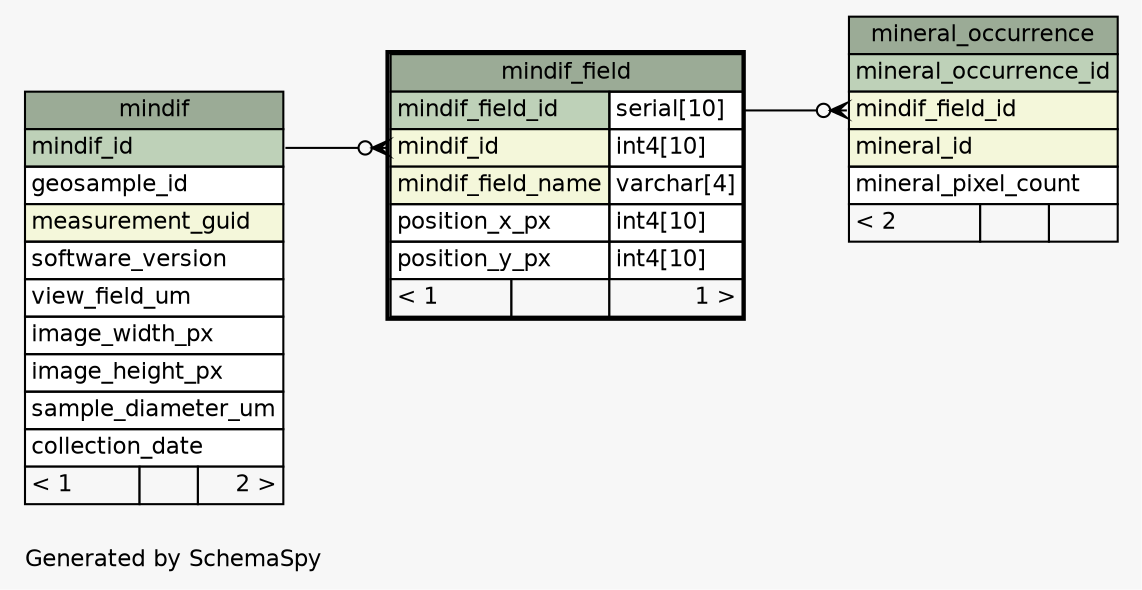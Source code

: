// dot 2.38.0 on Linux 3.16.0-4-amd64
// SchemaSpy rev 590
digraph "oneDegreeRelationshipsDiagram" {
  graph [
    rankdir="RL"
    bgcolor="#f7f7f7"
    label="\nGenerated by SchemaSpy"
    labeljust="l"
    nodesep="0.18"
    ranksep="0.46"
    fontname="Helvetica"
    fontsize="11"
  ];
  node [
    fontname="Helvetica"
    fontsize="11"
    shape="plaintext"
  ];
  edge [
    arrowsize="0.8"
  ];
  "mindif_field":"mindif_id":w -> "mindif":"mindif_id":e [arrowhead=none dir=back arrowtail=crowodot];
  "mineral_occurrence":"mindif_field_id":w -> "mindif_field":"mindif_field_id.type":e [arrowhead=none dir=back arrowtail=crowodot];
  "mindif" [
    label=<
    <TABLE BORDER="0" CELLBORDER="1" CELLSPACING="0" BGCOLOR="#ffffff">
      <TR><TD COLSPAN="3" BGCOLOR="#9bab96" ALIGN="CENTER">mindif</TD></TR>
      <TR><TD PORT="mindif_id" COLSPAN="3" BGCOLOR="#bed1b8" ALIGN="LEFT">mindif_id</TD></TR>
      <TR><TD PORT="geosample_id" COLSPAN="3" ALIGN="LEFT">geosample_id</TD></TR>
      <TR><TD PORT="measurement_guid" COLSPAN="3" BGCOLOR="#f4f7da" ALIGN="LEFT">measurement_guid</TD></TR>
      <TR><TD PORT="software_version" COLSPAN="3" ALIGN="LEFT">software_version</TD></TR>
      <TR><TD PORT="view_field_um" COLSPAN="3" ALIGN="LEFT">view_field_um</TD></TR>
      <TR><TD PORT="image_width_px" COLSPAN="3" ALIGN="LEFT">image_width_px</TD></TR>
      <TR><TD PORT="image_height_px" COLSPAN="3" ALIGN="LEFT">image_height_px</TD></TR>
      <TR><TD PORT="sample_diameter_um" COLSPAN="3" ALIGN="LEFT">sample_diameter_um</TD></TR>
      <TR><TD PORT="collection_date" COLSPAN="3" ALIGN="LEFT">collection_date</TD></TR>
      <TR><TD ALIGN="LEFT" BGCOLOR="#f7f7f7">&lt; 1</TD><TD ALIGN="RIGHT" BGCOLOR="#f7f7f7">  </TD><TD ALIGN="RIGHT" BGCOLOR="#f7f7f7">2 &gt;</TD></TR>
    </TABLE>>
    URL="mindif.html"
    tooltip="mindif"
  ];
  "mindif_field" [
    label=<
    <TABLE BORDER="2" CELLBORDER="1" CELLSPACING="0" BGCOLOR="#ffffff">
      <TR><TD COLSPAN="3" BGCOLOR="#9bab96" ALIGN="CENTER">mindif_field</TD></TR>
      <TR><TD PORT="mindif_field_id" COLSPAN="2" BGCOLOR="#bed1b8" ALIGN="LEFT">mindif_field_id</TD><TD PORT="mindif_field_id.type" ALIGN="LEFT">serial[10]</TD></TR>
      <TR><TD PORT="mindif_id" COLSPAN="2" BGCOLOR="#f4f7da" ALIGN="LEFT">mindif_id</TD><TD PORT="mindif_id.type" ALIGN="LEFT">int4[10]</TD></TR>
      <TR><TD PORT="mindif_field_name" COLSPAN="2" BGCOLOR="#f4f7da" ALIGN="LEFT">mindif_field_name</TD><TD PORT="mindif_field_name.type" ALIGN="LEFT">varchar[4]</TD></TR>
      <TR><TD PORT="position_x_px" COLSPAN="2" ALIGN="LEFT">position_x_px</TD><TD PORT="position_x_px.type" ALIGN="LEFT">int4[10]</TD></TR>
      <TR><TD PORT="position_y_px" COLSPAN="2" ALIGN="LEFT">position_y_px</TD><TD PORT="position_y_px.type" ALIGN="LEFT">int4[10]</TD></TR>
      <TR><TD ALIGN="LEFT" BGCOLOR="#f7f7f7">&lt; 1</TD><TD ALIGN="RIGHT" BGCOLOR="#f7f7f7">  </TD><TD ALIGN="RIGHT" BGCOLOR="#f7f7f7">1 &gt;</TD></TR>
    </TABLE>>
    URL="mindif_field.html"
    tooltip="mindif_field"
  ];
  "mineral_occurrence" [
    label=<
    <TABLE BORDER="0" CELLBORDER="1" CELLSPACING="0" BGCOLOR="#ffffff">
      <TR><TD COLSPAN="3" BGCOLOR="#9bab96" ALIGN="CENTER">mineral_occurrence</TD></TR>
      <TR><TD PORT="mineral_occurrence_id" COLSPAN="3" BGCOLOR="#bed1b8" ALIGN="LEFT">mineral_occurrence_id</TD></TR>
      <TR><TD PORT="mindif_field_id" COLSPAN="3" BGCOLOR="#f4f7da" ALIGN="LEFT">mindif_field_id</TD></TR>
      <TR><TD PORT="mineral_id" COLSPAN="3" BGCOLOR="#f4f7da" ALIGN="LEFT">mineral_id</TD></TR>
      <TR><TD PORT="mineral_pixel_count" COLSPAN="3" ALIGN="LEFT">mineral_pixel_count</TD></TR>
      <TR><TD ALIGN="LEFT" BGCOLOR="#f7f7f7">&lt; 2</TD><TD ALIGN="RIGHT" BGCOLOR="#f7f7f7">  </TD><TD ALIGN="RIGHT" BGCOLOR="#f7f7f7">  </TD></TR>
    </TABLE>>
    URL="mineral_occurrence.html"
    tooltip="mineral_occurrence"
  ];
}
